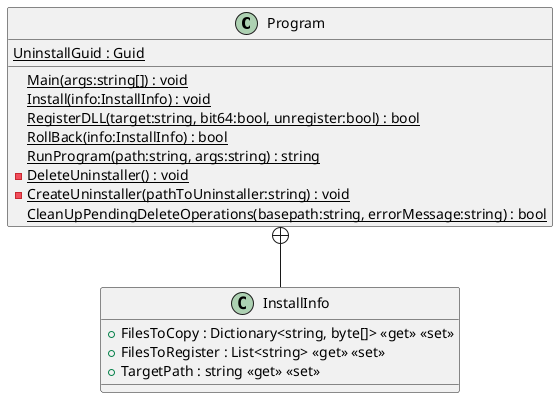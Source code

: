 @startuml
class Program {
    {static} UninstallGuid : Guid
    {static} Main(args:string[]) : void
    {static} Install(info:InstallInfo) : void
    {static} RegisterDLL(target:string, bit64:bool, unregister:bool) : bool
    {static} RollBack(info:InstallInfo) : bool
    {static} RunProgram(path:string, args:string) : string
    {static} - DeleteUninstaller() : void
    {static} - CreateUninstaller(pathToUninstaller:string) : void
    {static} CleanUpPendingDeleteOperations(basepath:string, errorMessage:string) : bool
}
class InstallInfo {
    + FilesToCopy : Dictionary<string, byte[]> <<get>> <<set>>
    + FilesToRegister : List<string> <<get>> <<set>>
    + TargetPath : string <<get>> <<set>>
}
Program +-- InstallInfo
@enduml
